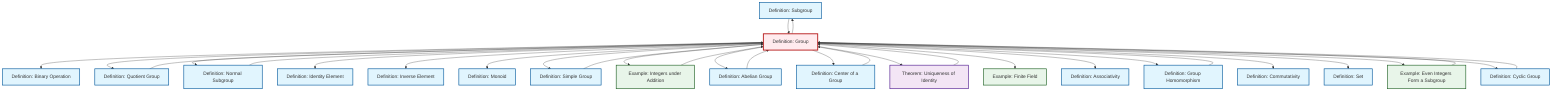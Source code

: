 graph TD
    classDef definition fill:#e1f5fe,stroke:#01579b,stroke-width:2px
    classDef theorem fill:#f3e5f5,stroke:#4a148c,stroke-width:2px
    classDef axiom fill:#fff3e0,stroke:#e65100,stroke-width:2px
    classDef example fill:#e8f5e9,stroke:#1b5e20,stroke-width:2px
    classDef current fill:#ffebee,stroke:#b71c1c,stroke-width:3px
    def-subgroup["Definition: Subgroup"]:::definition
    def-normal-subgroup["Definition: Normal Subgroup"]:::definition
    def-center-of-group["Definition: Center of a Group"]:::definition
    def-associativity["Definition: Associativity"]:::definition
    ex-finite-field["Example: Finite Field"]:::example
    ex-integers-addition["Example: Integers under Addition"]:::example
    def-cyclic-group["Definition: Cyclic Group"]:::definition
    ex-even-integers-subgroup["Example: Even Integers Form a Subgroup"]:::example
    def-homomorphism["Definition: Group Homomorphism"]:::definition
    def-abelian-group["Definition: Abelian Group"]:::definition
    def-inverse-element["Definition: Inverse Element"]:::definition
    def-set["Definition: Set"]:::definition
    thm-unique-identity["Theorem: Uniqueness of Identity"]:::theorem
    def-simple-group["Definition: Simple Group"]:::definition
    def-binary-operation["Definition: Binary Operation"]:::definition
    def-monoid["Definition: Monoid"]:::definition
    def-commutativity["Definition: Commutativity"]:::definition
    def-identity-element["Definition: Identity Element"]:::definition
    def-quotient-group["Definition: Quotient Group"]:::definition
    def-group["Definition: Group"]:::definition
    def-center-of-group --> def-group
    def-group --> def-binary-operation
    def-quotient-group --> def-group
    def-group --> def-quotient-group
    def-group --> def-normal-subgroup
    thm-unique-identity --> def-group
    def-group --> def-identity-element
    def-group --> def-inverse-element
    def-abelian-group --> def-group
    def-homomorphism --> def-group
    def-group --> def-monoid
    def-group --> def-simple-group
    def-group --> ex-integers-addition
    def-subgroup --> def-group
    def-cyclic-group --> def-group
    def-group --> def-abelian-group
    def-normal-subgroup --> def-group
    ex-integers-addition --> def-group
    def-group --> def-center-of-group
    def-group --> thm-unique-identity
    def-group --> ex-finite-field
    def-group --> def-associativity
    def-group --> def-homomorphism
    def-group --> def-commutativity
    def-group --> def-set
    def-group --> ex-even-integers-subgroup
    def-simple-group --> def-group
    def-group --> def-subgroup
    def-group --> def-cyclic-group
    ex-even-integers-subgroup --> def-group
    class def-group current
